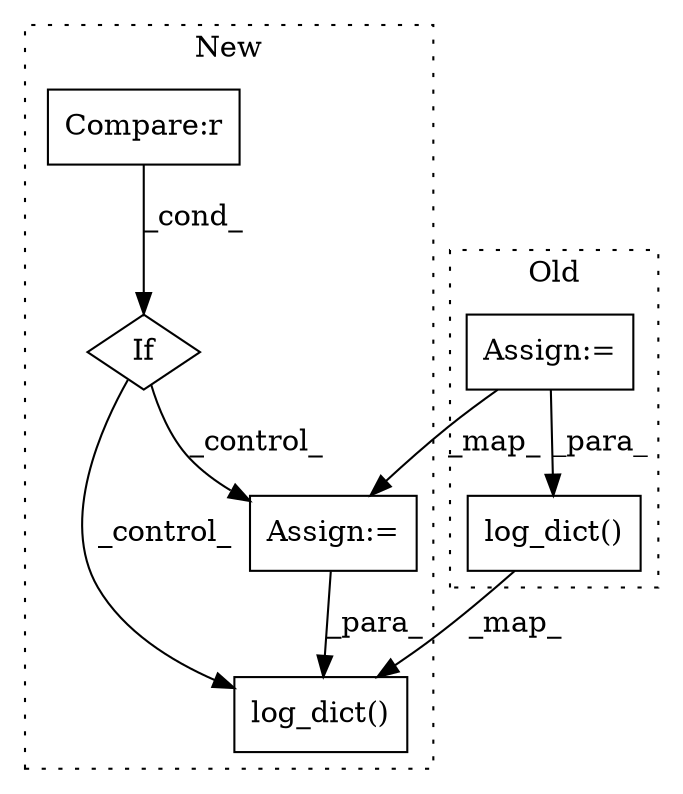digraph G {
subgraph cluster0 {
1 [label="log_dict()" a="75" s="13034,13055" l="14,32" shape="box"];
3 [label="Assign:=" a="68" s="12882" l="3" shape="box"];
label = "Old";
style="dotted";
}
subgraph cluster1 {
2 [label="log_dict()" a="75" s="13537,13558" l="14,32" shape="box"];
4 [label="Assign:=" a="68" s="13365" l="3" shape="box"];
5 [label="If" a="96" s="12982" l="3" shape="diamond"];
6 [label="Compare:r" a="40" s="12985" l="36" shape="box"];
label = "New";
style="dotted";
}
1 -> 2 [label="_map_"];
3 -> 1 [label="_para_"];
3 -> 4 [label="_map_"];
4 -> 2 [label="_para_"];
5 -> 2 [label="_control_"];
5 -> 4 [label="_control_"];
6 -> 5 [label="_cond_"];
}